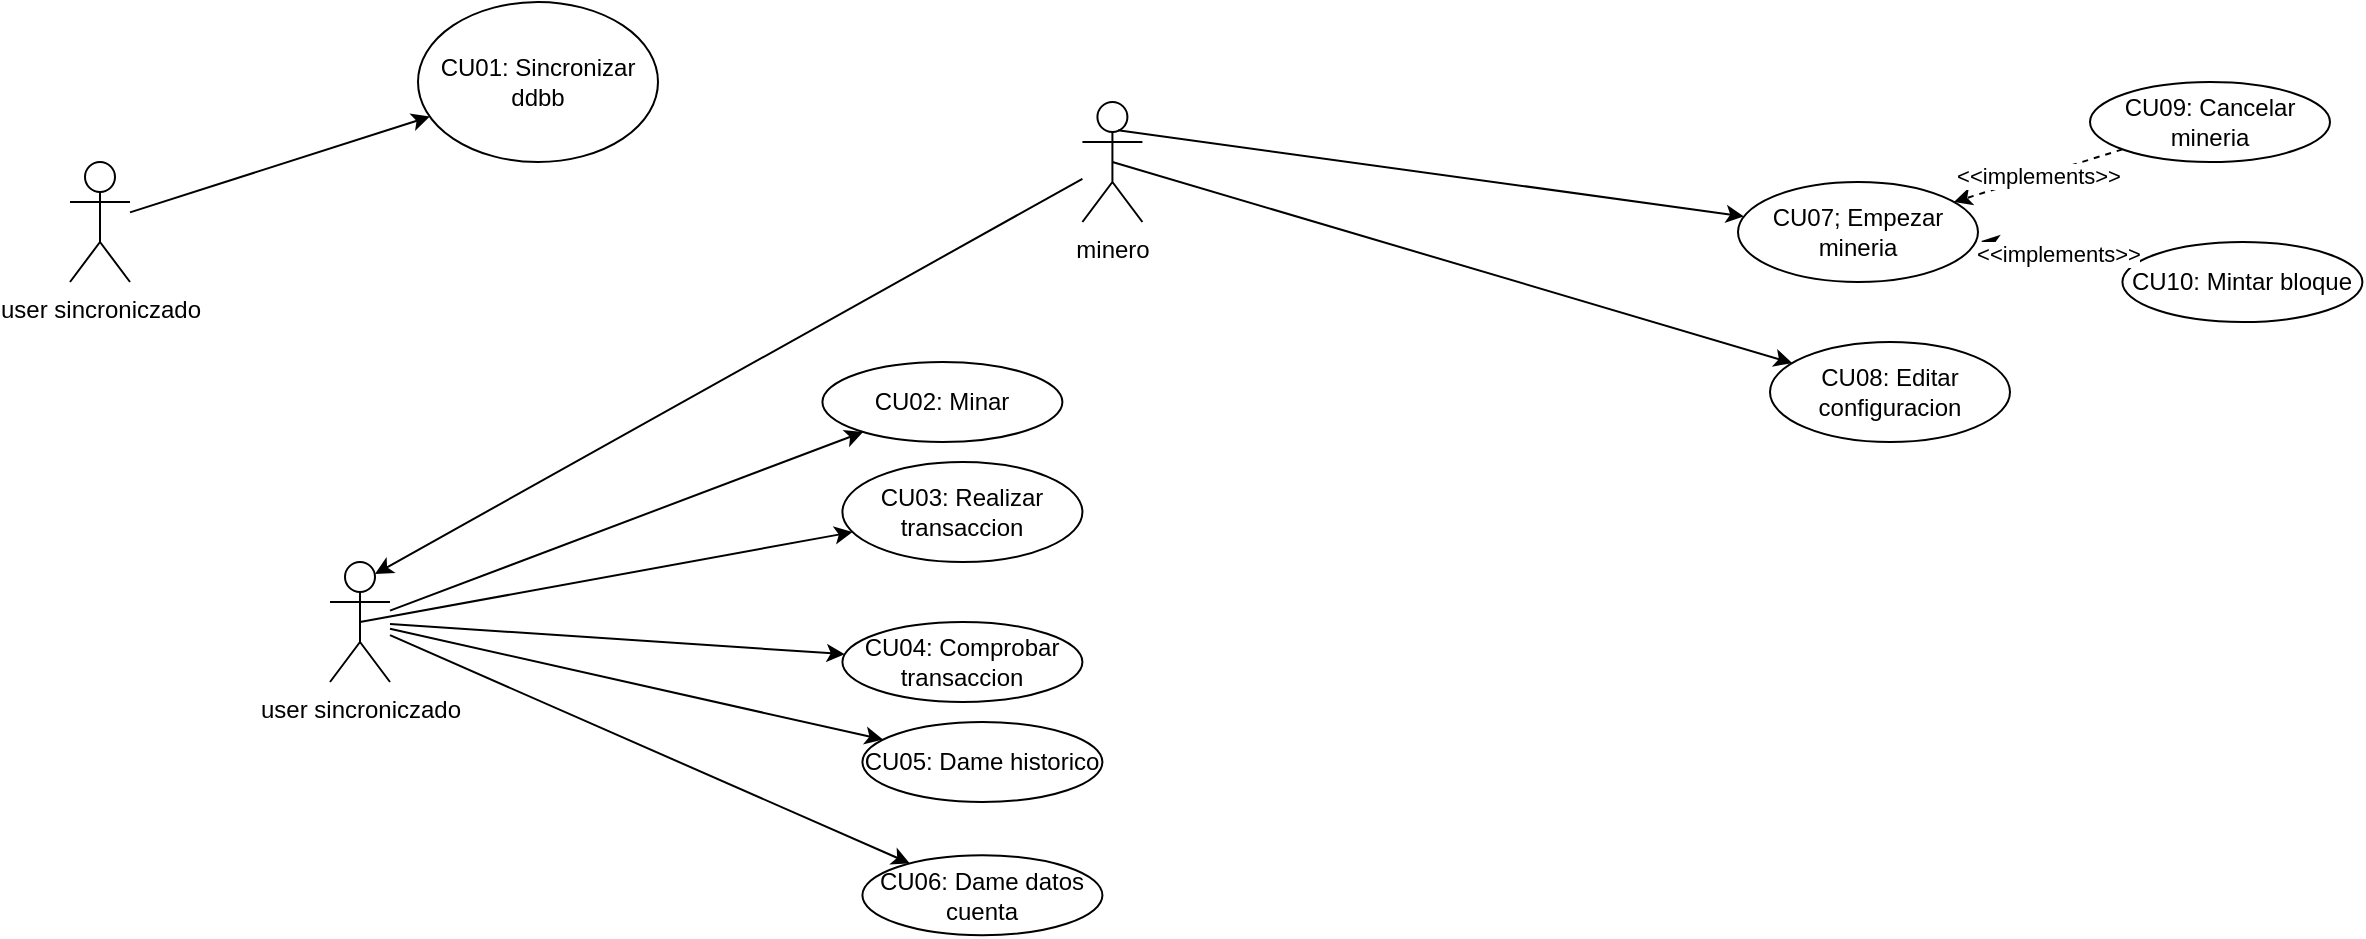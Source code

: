 <mxfile version="20.5.3" type="github">
  <diagram id="SngKc9SGxRIzSdC3kuCc" name="Page-1">
    <mxGraphModel dx="2381" dy="795" grid="1" gridSize="10" guides="1" tooltips="1" connect="1" arrows="1" fold="1" page="1" pageScale="1" pageWidth="827" pageHeight="1169" math="0" shadow="0">
      <root>
        <mxCell id="0" />
        <mxCell id="1" parent="0" />
        <mxCell id="7pTXnG_uUtZiL6cOJXTh-1" value="user sincroniczado" style="shape=umlActor;verticalLabelPosition=bottom;verticalAlign=top;html=1;outlineConnect=0;" parent="1" vertex="1">
          <mxGeometry x="100" y="300" width="30" height="60" as="geometry" />
        </mxCell>
        <mxCell id="7pTXnG_uUtZiL6cOJXTh-2" value="" style="endArrow=classic;html=1;rounded=0;" parent="1" source="7pTXnG_uUtZiL6cOJXTh-26" target="7pTXnG_uUtZiL6cOJXTh-3" edge="1">
          <mxGeometry width="50" height="50" relative="1" as="geometry">
            <mxPoint x="-150" y="40.813" as="sourcePoint" />
            <mxPoint x="110" y="130" as="targetPoint" />
          </mxGeometry>
        </mxCell>
        <mxCell id="7pTXnG_uUtZiL6cOJXTh-3" value="CU01: Sincronizar ddbb" style="ellipse;whiteSpace=wrap;html=1;" parent="1" vertex="1">
          <mxGeometry x="144" y="20" width="120" height="80" as="geometry" />
        </mxCell>
        <mxCell id="7pTXnG_uUtZiL6cOJXTh-4" value="" style="endArrow=classic;html=1;rounded=0;" parent="1" source="7pTXnG_uUtZiL6cOJXTh-1" target="7pTXnG_uUtZiL6cOJXTh-5" edge="1">
          <mxGeometry width="50" height="50" relative="1" as="geometry">
            <mxPoint x="170.0" y="404.1" as="sourcePoint" />
            <mxPoint x="312.21" y="310" as="targetPoint" />
          </mxGeometry>
        </mxCell>
        <mxCell id="7pTXnG_uUtZiL6cOJXTh-5" value="CU02: Minar" style="ellipse;whiteSpace=wrap;html=1;" parent="1" vertex="1">
          <mxGeometry x="346.21" y="200" width="120" height="40" as="geometry" />
        </mxCell>
        <mxCell id="7pTXnG_uUtZiL6cOJXTh-6" value="" style="endArrow=classic;html=1;rounded=0;exitX=0.5;exitY=0.5;exitDx=0;exitDy=0;exitPerimeter=0;" parent="1" source="7pTXnG_uUtZiL6cOJXTh-1" target="7pTXnG_uUtZiL6cOJXTh-7" edge="1">
          <mxGeometry width="50" height="50" relative="1" as="geometry">
            <mxPoint x="140" y="405.365" as="sourcePoint" />
            <mxPoint x="322.21" y="390" as="targetPoint" />
          </mxGeometry>
        </mxCell>
        <mxCell id="7pTXnG_uUtZiL6cOJXTh-7" value="CU03: Realizar transaccion" style="ellipse;whiteSpace=wrap;html=1;" parent="1" vertex="1">
          <mxGeometry x="356.21" y="250" width="120" height="50" as="geometry" />
        </mxCell>
        <mxCell id="7pTXnG_uUtZiL6cOJXTh-8" value="" style="endArrow=classic;html=1;rounded=0;" parent="1" source="7pTXnG_uUtZiL6cOJXTh-1" target="7pTXnG_uUtZiL6cOJXTh-9" edge="1">
          <mxGeometry width="50" height="50" relative="1" as="geometry">
            <mxPoint x="115" y="420" as="sourcePoint" />
            <mxPoint x="322.21" y="480" as="targetPoint" />
          </mxGeometry>
        </mxCell>
        <mxCell id="7pTXnG_uUtZiL6cOJXTh-9" value="CU04: Comprobar transaccion" style="ellipse;whiteSpace=wrap;html=1;" parent="1" vertex="1">
          <mxGeometry x="356.21" y="330" width="120" height="40" as="geometry" />
        </mxCell>
        <mxCell id="7pTXnG_uUtZiL6cOJXTh-10" value="" style="endArrow=classic;html=1;rounded=0;" parent="1" source="7pTXnG_uUtZiL6cOJXTh-1" target="7pTXnG_uUtZiL6cOJXTh-11" edge="1">
          <mxGeometry width="50" height="50" relative="1" as="geometry">
            <mxPoint x="80" y="330" as="sourcePoint" />
            <mxPoint x="332.21" y="530" as="targetPoint" />
          </mxGeometry>
        </mxCell>
        <mxCell id="7pTXnG_uUtZiL6cOJXTh-11" value="CU05: Dame historico" style="ellipse;whiteSpace=wrap;html=1;" parent="1" vertex="1">
          <mxGeometry x="366.21" y="380" width="120" height="40" as="geometry" />
        </mxCell>
        <mxCell id="7pTXnG_uUtZiL6cOJXTh-12" value="minero" style="shape=umlActor;verticalLabelPosition=bottom;verticalAlign=top;html=1;outlineConnect=0;" parent="1" vertex="1">
          <mxGeometry x="476.21" y="70" width="30" height="60" as="geometry" />
        </mxCell>
        <mxCell id="7pTXnG_uUtZiL6cOJXTh-13" value="" style="endArrow=classic;html=1;rounded=0;exitX=0.593;exitY=0.235;exitDx=0;exitDy=0;exitPerimeter=0;" parent="1" source="7pTXnG_uUtZiL6cOJXTh-12" target="7pTXnG_uUtZiL6cOJXTh-14" edge="1">
          <mxGeometry width="50" height="50" relative="1" as="geometry">
            <mxPoint x="720" y="270" as="sourcePoint" />
            <mxPoint x="770" y="220" as="targetPoint" />
          </mxGeometry>
        </mxCell>
        <mxCell id="7pTXnG_uUtZiL6cOJXTh-14" value="CU07; Empezar mineria" style="ellipse;whiteSpace=wrap;html=1;" parent="1" vertex="1">
          <mxGeometry x="804" y="110" width="120" height="50" as="geometry" />
        </mxCell>
        <mxCell id="7pTXnG_uUtZiL6cOJXTh-15" value="&amp;lt;&amp;lt;implements&amp;gt;&amp;gt;" style="endArrow=classic;html=1;rounded=0;dashed=1;" parent="1" source="7pTXnG_uUtZiL6cOJXTh-16" target="7pTXnG_uUtZiL6cOJXTh-14" edge="1">
          <mxGeometry width="50" height="50" relative="1" as="geometry">
            <mxPoint x="680" y="404.1" as="sourcePoint" />
            <mxPoint x="822.21" y="310" as="targetPoint" />
          </mxGeometry>
        </mxCell>
        <mxCell id="7pTXnG_uUtZiL6cOJXTh-16" value="CU09: Cancelar mineria" style="ellipse;whiteSpace=wrap;html=1;" parent="1" vertex="1">
          <mxGeometry x="980" y="60" width="120" height="40" as="geometry" />
        </mxCell>
        <mxCell id="7pTXnG_uUtZiL6cOJXTh-17" value="" style="endArrow=classic;html=1;rounded=0;exitX=0.5;exitY=0.5;exitDx=0;exitDy=0;exitPerimeter=0;" parent="1" source="7pTXnG_uUtZiL6cOJXTh-12" target="7pTXnG_uUtZiL6cOJXTh-18" edge="1">
          <mxGeometry width="50" height="50" relative="1" as="geometry">
            <mxPoint x="650" y="405.365" as="sourcePoint" />
            <mxPoint x="832.21" y="390" as="targetPoint" />
          </mxGeometry>
        </mxCell>
        <mxCell id="7pTXnG_uUtZiL6cOJXTh-18" value="CU08: Editar configuracion" style="ellipse;whiteSpace=wrap;html=1;" parent="1" vertex="1">
          <mxGeometry x="820" y="190" width="120" height="50" as="geometry" />
        </mxCell>
        <mxCell id="7pTXnG_uUtZiL6cOJXTh-20" value="CU10: Mintar bloque" style="ellipse;whiteSpace=wrap;html=1;" parent="1" vertex="1">
          <mxGeometry x="996.21" y="140" width="120" height="40" as="geometry" />
        </mxCell>
        <mxCell id="7pTXnG_uUtZiL6cOJXTh-23" value="" style="endArrow=classic;html=1;rounded=0;" parent="1" source="7pTXnG_uUtZiL6cOJXTh-1" target="7pTXnG_uUtZiL6cOJXTh-24" edge="1">
          <mxGeometry width="50" height="50" relative="1" as="geometry">
            <mxPoint x="130" y="400.003" as="sourcePoint" />
            <mxPoint x="332.21" y="596.63" as="targetPoint" />
          </mxGeometry>
        </mxCell>
        <mxCell id="7pTXnG_uUtZiL6cOJXTh-24" value="CU06: Dame datos cuenta" style="ellipse;whiteSpace=wrap;html=1;" parent="1" vertex="1">
          <mxGeometry x="366.21" y="446.63" width="120" height="40" as="geometry" />
        </mxCell>
        <mxCell id="7pTXnG_uUtZiL6cOJXTh-25" value="&amp;lt;&amp;lt;implements&amp;gt;&amp;gt;" style="endArrow=classic;html=1;rounded=0;dashed=1;" parent="1" source="7pTXnG_uUtZiL6cOJXTh-20" edge="1">
          <mxGeometry width="50" height="50" relative="1" as="geometry">
            <mxPoint x="1011.313" y="105.287" as="sourcePoint" />
            <mxPoint x="925.527" y="139.506" as="targetPoint" />
          </mxGeometry>
        </mxCell>
        <mxCell id="7pTXnG_uUtZiL6cOJXTh-26" value="user sincroniczado" style="shape=umlActor;verticalLabelPosition=bottom;verticalAlign=top;html=1;outlineConnect=0;" parent="1" vertex="1">
          <mxGeometry x="-30" y="100" width="30" height="60" as="geometry" />
        </mxCell>
        <mxCell id="swGDXsDd9xWcdT7dNGIL-1" value="" style="endArrow=classic;html=1;rounded=0;entryX=0.75;entryY=0.1;entryDx=0;entryDy=0;entryPerimeter=0;" edge="1" parent="1" source="7pTXnG_uUtZiL6cOJXTh-12" target="7pTXnG_uUtZiL6cOJXTh-1">
          <mxGeometry width="50" height="50" relative="1" as="geometry">
            <mxPoint x="330" y="130" as="sourcePoint" />
            <mxPoint x="380" y="80" as="targetPoint" />
          </mxGeometry>
        </mxCell>
      </root>
    </mxGraphModel>
  </diagram>
</mxfile>
